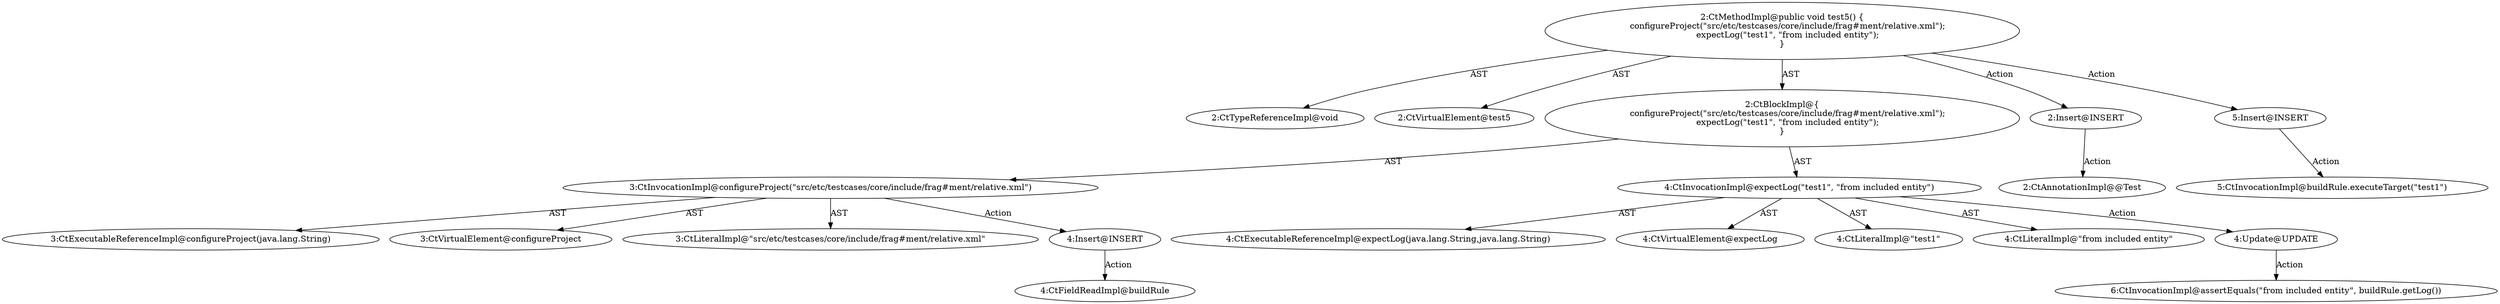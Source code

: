 digraph "test5#?" {
0 [label="2:CtTypeReferenceImpl@void" shape=ellipse]
1 [label="2:CtVirtualElement@test5" shape=ellipse]
2 [label="3:CtExecutableReferenceImpl@configureProject(java.lang.String)" shape=ellipse]
3 [label="3:CtVirtualElement@configureProject" shape=ellipse]
4 [label="3:CtLiteralImpl@\"src/etc/testcases/core/include/frag#ment/relative.xml\"" shape=ellipse]
5 [label="3:CtInvocationImpl@configureProject(\"src/etc/testcases/core/include/frag#ment/relative.xml\")" shape=ellipse]
6 [label="4:CtExecutableReferenceImpl@expectLog(java.lang.String,java.lang.String)" shape=ellipse]
7 [label="4:CtVirtualElement@expectLog" shape=ellipse]
8 [label="4:CtLiteralImpl@\"test1\"" shape=ellipse]
9 [label="4:CtLiteralImpl@\"from included entity\"" shape=ellipse]
10 [label="4:CtInvocationImpl@expectLog(\"test1\", \"from included entity\")" shape=ellipse]
11 [label="2:CtBlockImpl@\{
    configureProject(\"src/etc/testcases/core/include/frag#ment/relative.xml\");
    expectLog(\"test1\", \"from included entity\");
\}" shape=ellipse]
12 [label="2:CtMethodImpl@public void test5() \{
    configureProject(\"src/etc/testcases/core/include/frag#ment/relative.xml\");
    expectLog(\"test1\", \"from included entity\");
\}" shape=ellipse]
13 [label="4:Update@UPDATE" shape=ellipse]
14 [label="6:CtInvocationImpl@assertEquals(\"from included entity\", buildRule.getLog())" shape=ellipse]
15 [label="2:Insert@INSERT" shape=ellipse]
16 [label="2:CtAnnotationImpl@@Test" shape=ellipse]
17 [label="5:Insert@INSERT" shape=ellipse]
18 [label="5:CtInvocationImpl@buildRule.executeTarget(\"test1\")" shape=ellipse]
19 [label="4:Insert@INSERT" shape=ellipse]
20 [label="4:CtFieldReadImpl@buildRule" shape=ellipse]
5 -> 3 [label="AST"];
5 -> 2 [label="AST"];
5 -> 4 [label="AST"];
5 -> 19 [label="Action"];
10 -> 7 [label="AST"];
10 -> 6 [label="AST"];
10 -> 8 [label="AST"];
10 -> 9 [label="AST"];
10 -> 13 [label="Action"];
11 -> 5 [label="AST"];
11 -> 10 [label="AST"];
12 -> 1 [label="AST"];
12 -> 0 [label="AST"];
12 -> 11 [label="AST"];
12 -> 15 [label="Action"];
12 -> 17 [label="Action"];
13 -> 14 [label="Action"];
15 -> 16 [label="Action"];
17 -> 18 [label="Action"];
19 -> 20 [label="Action"];
}